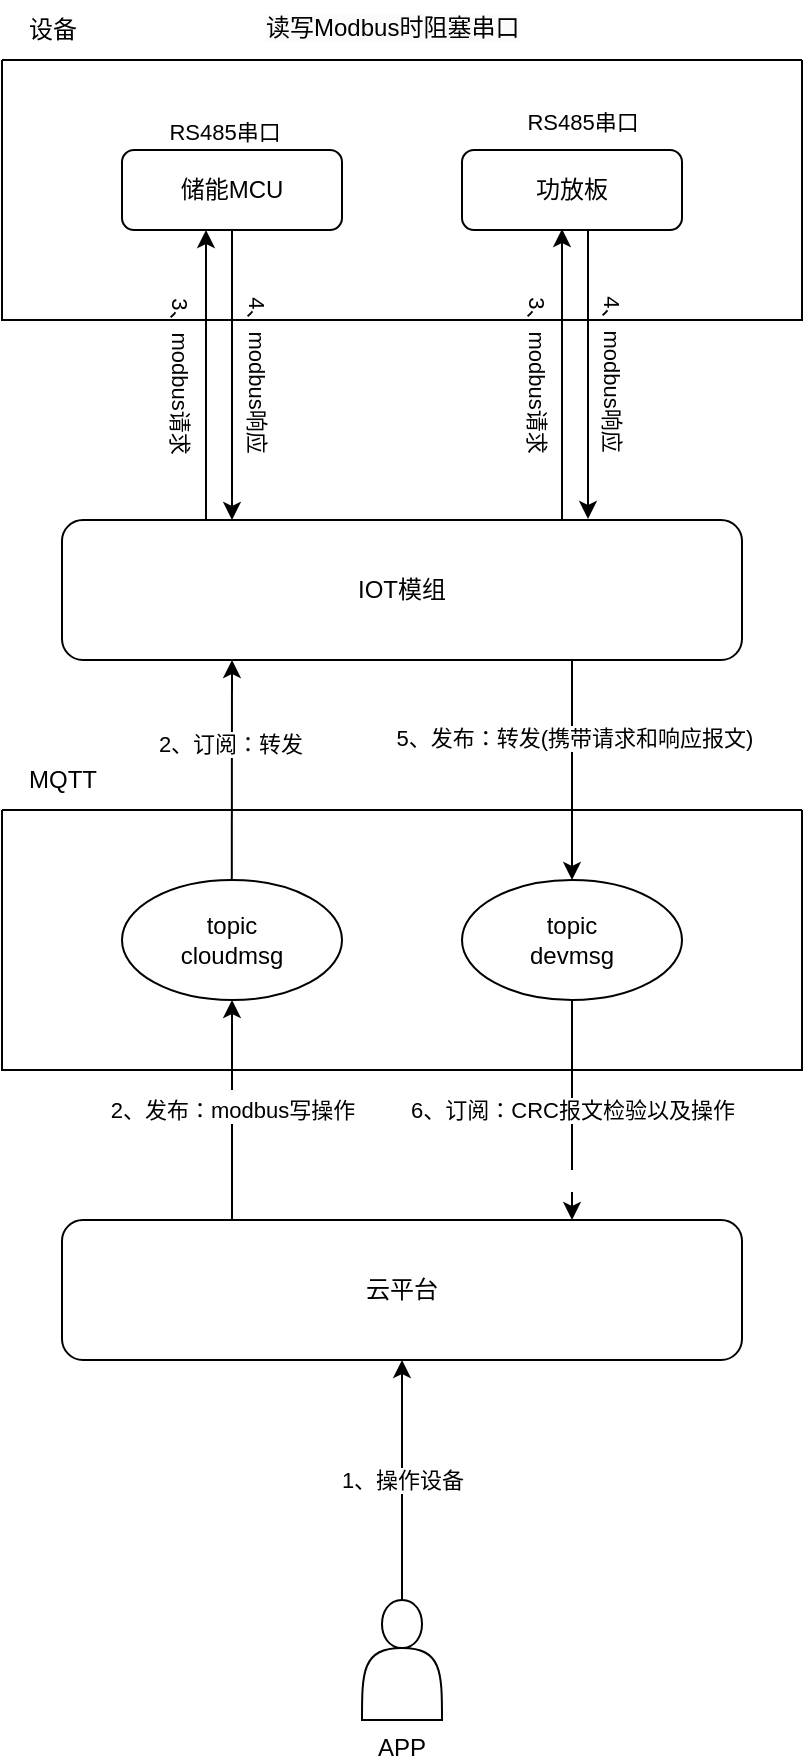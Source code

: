 <mxfile version="20.8.16" type="device"><diagram name="Page-1" id="b520641d-4fe3-3701-9064-5fc419738815"><mxGraphModel dx="1709" dy="1220" grid="1" gridSize="10" guides="1" tooltips="1" connect="1" arrows="1" fold="1" page="1" pageScale="1" pageWidth="1100" pageHeight="850" background="none" math="0" shadow="0"><root><mxCell id="0"/><mxCell id="1" parent="0"/><mxCell id="paaZdyJ1yQqn4K9w7YKb-2" value="储能MCU" style="rounded=1;whiteSpace=wrap;html=1;" parent="1" vertex="1"><mxGeometry x="260" y="145" width="110" height="40" as="geometry"/></mxCell><mxCell id="paaZdyJ1yQqn4K9w7YKb-3" value="功放板" style="rounded=1;whiteSpace=wrap;html=1;" parent="1" vertex="1"><mxGeometry x="430" y="145" width="110" height="40" as="geometry"/></mxCell><mxCell id="paaZdyJ1yQqn4K9w7YKb-4" value="IOT模组&lt;br&gt;" style="rounded=1;whiteSpace=wrap;html=1;" parent="1" vertex="1"><mxGeometry x="230" y="330" width="340" height="70" as="geometry"/></mxCell><mxCell id="paaZdyJ1yQqn4K9w7YKb-6" value="" style="endArrow=classic;html=1;rounded=0;exitX=0.5;exitY=1;exitDx=0;exitDy=0;entryX=0.25;entryY=0;entryDx=0;entryDy=0;" parent="1" source="paaZdyJ1yQqn4K9w7YKb-2" target="paaZdyJ1yQqn4K9w7YKb-4" edge="1"><mxGeometry width="50" height="50" relative="1" as="geometry"><mxPoint x="310" y="430" as="sourcePoint"/><mxPoint x="360" y="380" as="targetPoint"/></mxGeometry></mxCell><mxCell id="paaZdyJ1yQqn4K9w7YKb-15" value="" style="swimlane;startSize=0;" parent="1" vertex="1"><mxGeometry x="200" y="475" width="400" height="130" as="geometry"><mxRectangle x="200" y="475" width="50" height="40" as="alternateBounds"/></mxGeometry></mxCell><mxCell id="paaZdyJ1yQqn4K9w7YKb-16" value="topic&lt;br&gt;cloudmsg" style="ellipse;whiteSpace=wrap;html=1;" parent="paaZdyJ1yQqn4K9w7YKb-15" vertex="1"><mxGeometry x="60" y="35" width="110" height="60" as="geometry"/></mxCell><mxCell id="paaZdyJ1yQqn4K9w7YKb-17" value="topic&lt;br&gt;devmsg" style="ellipse;whiteSpace=wrap;html=1;" parent="paaZdyJ1yQqn4K9w7YKb-15" vertex="1"><mxGeometry x="230" y="35" width="110" height="60" as="geometry"/></mxCell><mxCell id="paaZdyJ1yQqn4K9w7YKb-19" value="云平台" style="rounded=1;whiteSpace=wrap;html=1;" parent="1" vertex="1"><mxGeometry x="230" y="680" width="340" height="70" as="geometry"/></mxCell><mxCell id="paaZdyJ1yQqn4K9w7YKb-21" value="MQTT" style="text;html=1;align=center;verticalAlign=middle;resizable=0;points=[];autosize=1;strokeColor=none;fillColor=none;" parent="1" vertex="1"><mxGeometry x="200" y="445" width="60" height="30" as="geometry"/></mxCell><mxCell id="paaZdyJ1yQqn4K9w7YKb-25" value="" style="endArrow=classic;html=1;rounded=0;entryX=0.5;entryY=1;entryDx=0;entryDy=0;exitX=0.25;exitY=0;exitDx=0;exitDy=0;" parent="1" source="paaZdyJ1yQqn4K9w7YKb-19" target="paaZdyJ1yQqn4K9w7YKb-16" edge="1"><mxGeometry width="50" height="50" relative="1" as="geometry"><mxPoint x="280" y="680" as="sourcePoint"/><mxPoint x="297.5" y="570" as="targetPoint"/></mxGeometry></mxCell><mxCell id="paaZdyJ1yQqn4K9w7YKb-26" value="&lt;p style=&quot;margin: 0px 4px; line-height: 100%;&quot; align=&quot;center&quot;&gt;&lt;br&gt;&lt;/p&gt;" style="edgeLabel;html=1;align=center;verticalAlign=middle;resizable=0;points=[];" parent="paaZdyJ1yQqn4K9w7YKb-25" vertex="1" connectable="0"><mxGeometry x="0.36" y="-1" relative="1" as="geometry"><mxPoint y="15" as="offset"/></mxGeometry></mxCell><mxCell id="paaZdyJ1yQqn4K9w7YKb-27" value="2、发布：modbus写操作" style="edgeLabel;html=1;align=center;verticalAlign=middle;resizable=0;points=[];" parent="paaZdyJ1yQqn4K9w7YKb-25" vertex="1" connectable="0"><mxGeometry relative="1" as="geometry"><mxPoint as="offset"/></mxGeometry></mxCell><mxCell id="paaZdyJ1yQqn4K9w7YKb-29" value="" style="rounded=0;orthogonalLoop=1;jettySize=auto;html=1;entryX=0.25;entryY=1;entryDx=0;entryDy=0;" parent="1" source="paaZdyJ1yQqn4K9w7YKb-16" target="paaZdyJ1yQqn4K9w7YKb-4" edge="1"><mxGeometry relative="1" as="geometry"/></mxCell><mxCell id="paaZdyJ1yQqn4K9w7YKb-31" value="2、订阅：转发" style="edgeLabel;html=1;align=center;verticalAlign=middle;resizable=0;points=[];" parent="paaZdyJ1yQqn4K9w7YKb-29" vertex="1" connectable="0"><mxGeometry x="0.239" y="1" relative="1" as="geometry"><mxPoint as="offset"/></mxGeometry></mxCell><mxCell id="paaZdyJ1yQqn4K9w7YKb-33" value="" style="endArrow=classic;html=1;rounded=0;exitX=0.5;exitY=1;exitDx=0;exitDy=0;entryX=0.25;entryY=0;entryDx=0;entryDy=0;" parent="1" edge="1"><mxGeometry width="50" height="50" relative="1" as="geometry"><mxPoint x="302" y="330" as="sourcePoint"/><mxPoint x="302" y="185" as="targetPoint"/></mxGeometry></mxCell><mxCell id="paaZdyJ1yQqn4K9w7YKb-35" value="3、modbus请求" style="edgeLabel;html=1;align=center;verticalAlign=top;resizable=0;points=[];rotation=90;" parent="paaZdyJ1yQqn4K9w7YKb-33" vertex="1" connectable="0"><mxGeometry relative="1" as="geometry"><mxPoint as="offset"/></mxGeometry></mxCell><mxCell id="paaZdyJ1yQqn4K9w7YKb-36" value="4、modbus响应" style="edgeLabel;html=1;align=center;verticalAlign=top;resizable=0;points=[];rotation=90;" parent="1" vertex="1" connectable="0"><mxGeometry x="340" y="257" as="geometry"/></mxCell><mxCell id="paaZdyJ1yQqn4K9w7YKb-39" value="" style="endArrow=classic;html=1;rounded=0;exitX=0.5;exitY=1;exitDx=0;exitDy=0;entryX=0.25;entryY=0;entryDx=0;entryDy=0;" parent="1" edge="1"><mxGeometry width="50" height="50" relative="1" as="geometry"><mxPoint x="493" y="184.5" as="sourcePoint"/><mxPoint x="493" y="329.5" as="targetPoint"/></mxGeometry></mxCell><mxCell id="paaZdyJ1yQqn4K9w7YKb-41" value="" style="endArrow=classic;html=1;rounded=0;exitX=0.5;exitY=1;exitDx=0;exitDy=0;entryX=0.25;entryY=0;entryDx=0;entryDy=0;" parent="1" edge="1"><mxGeometry width="50" height="50" relative="1" as="geometry"><mxPoint x="480" y="329.5" as="sourcePoint"/><mxPoint x="480" y="184.5" as="targetPoint"/></mxGeometry></mxCell><mxCell id="paaZdyJ1yQqn4K9w7YKb-42" value="RS485串口" style="edgeLabel;html=1;align=center;verticalAlign=middle;resizable=0;points=[];" parent="paaZdyJ1yQqn4K9w7YKb-41" vertex="1" connectable="0"><mxGeometry x="0.102" y="3" relative="1" as="geometry"><mxPoint x="13" y="-119" as="offset"/></mxGeometry></mxCell><mxCell id="paaZdyJ1yQqn4K9w7YKb-43" value="3、modbus请求" style="edgeLabel;html=1;align=center;verticalAlign=top;resizable=0;points=[];rotation=90;" parent="paaZdyJ1yQqn4K9w7YKb-41" vertex="1" connectable="0"><mxGeometry relative="1" as="geometry"><mxPoint as="offset"/></mxGeometry></mxCell><mxCell id="paaZdyJ1yQqn4K9w7YKb-44" value="4、modbus响应" style="edgeLabel;html=1;align=center;verticalAlign=top;resizable=0;points=[];rotation=90;" parent="1" vertex="1" connectable="0"><mxGeometry x="518" y="256.5" as="geometry"/></mxCell><mxCell id="paaZdyJ1yQqn4K9w7YKb-45" value="RS485串口" style="edgeLabel;html=1;align=center;verticalAlign=middle;resizable=0;points=[];" parent="1" vertex="1" connectable="0"><mxGeometry x="390" y="208" as="geometry"><mxPoint x="-79" y="-72" as="offset"/></mxGeometry></mxCell><mxCell id="paaZdyJ1yQqn4K9w7YKb-46" value="" style="endArrow=classic;html=1;rounded=0;exitX=0.75;exitY=1;exitDx=0;exitDy=0;entryX=0.5;entryY=0;entryDx=0;entryDy=0;" parent="1" source="paaZdyJ1yQqn4K9w7YKb-4" target="paaZdyJ1yQqn4K9w7YKb-17" edge="1"><mxGeometry width="50" height="50" relative="1" as="geometry"><mxPoint x="780" y="380" as="sourcePoint"/><mxPoint x="830" y="330" as="targetPoint"/></mxGeometry></mxCell><mxCell id="paaZdyJ1yQqn4K9w7YKb-47" value="5、发布：转发(携带请求和响应报文)" style="edgeLabel;html=1;align=center;verticalAlign=middle;resizable=0;points=[];" parent="paaZdyJ1yQqn4K9w7YKb-46" vertex="1" connectable="0"><mxGeometry x="-0.291" y="1" relative="1" as="geometry"><mxPoint as="offset"/></mxGeometry></mxCell><mxCell id="paaZdyJ1yQqn4K9w7YKb-22" value="" style="endArrow=classic;html=1;rounded=0;entryX=0.75;entryY=0;entryDx=0;entryDy=0;exitX=0.5;exitY=1;exitDx=0;exitDy=0;" parent="1" source="paaZdyJ1yQqn4K9w7YKb-17" target="paaZdyJ1yQqn4K9w7YKb-19" edge="1"><mxGeometry width="50" height="50" relative="1" as="geometry"><mxPoint x="451" y="620" as="sourcePoint"/><mxPoint x="491" y="570" as="targetPoint"/></mxGeometry></mxCell><mxCell id="paaZdyJ1yQqn4K9w7YKb-23" value="&lt;p style=&quot;margin: 0px 4px; line-height: 100%;&quot; align=&quot;center&quot;&gt;&lt;br&gt;&lt;/p&gt;" style="edgeLabel;html=1;align=center;verticalAlign=middle;resizable=0;points=[];" parent="paaZdyJ1yQqn4K9w7YKb-22" vertex="1" connectable="0"><mxGeometry x="0.36" y="-1" relative="1" as="geometry"><mxPoint y="15" as="offset"/></mxGeometry></mxCell><mxCell id="paaZdyJ1yQqn4K9w7YKb-24" value="6、订阅：CRC报文检验以及操作" style="edgeLabel;html=1;align=center;verticalAlign=middle;resizable=0;points=[];" parent="paaZdyJ1yQqn4K9w7YKb-22" vertex="1" connectable="0"><mxGeometry relative="1" as="geometry"><mxPoint as="offset"/></mxGeometry></mxCell><mxCell id="paaZdyJ1yQqn4K9w7YKb-48" value="" style="swimlane;startSize=0;" parent="1" vertex="1"><mxGeometry x="200" y="100" width="400" height="130" as="geometry"><mxRectangle x="200" y="475" width="50" height="40" as="alternateBounds"/></mxGeometry></mxCell><mxCell id="paaZdyJ1yQqn4K9w7YKb-52" value="&lt;span style=&quot;color: rgb(0, 0, 0); font-family: Helvetica; font-size: 12px; font-style: normal; font-variant-ligatures: normal; font-variant-caps: normal; font-weight: 400; letter-spacing: normal; orphans: 2; text-align: center; text-indent: 0px; text-transform: none; widows: 2; word-spacing: 0px; -webkit-text-stroke-width: 0px; background-color: rgb(251, 251, 251); text-decoration-thickness: initial; text-decoration-style: initial; text-decoration-color: initial; float: none; display: inline !important;&quot;&gt;读写Modbus时阻塞串口&lt;/span&gt;" style="text;whiteSpace=wrap;html=1;" parent="1" vertex="1"><mxGeometry x="330" y="70" width="160" height="50" as="geometry"/></mxCell><mxCell id="paaZdyJ1yQqn4K9w7YKb-53" value="设备" style="text;html=1;align=center;verticalAlign=middle;resizable=0;points=[];autosize=1;strokeColor=none;fillColor=none;" parent="1" vertex="1"><mxGeometry x="200" y="70" width="50" height="30" as="geometry"/></mxCell><mxCell id="91wxJmq6xwxq6_EbKtJh-4" style="edgeStyle=none;rounded=0;orthogonalLoop=1;jettySize=auto;html=1;" edge="1" parent="1" source="91wxJmq6xwxq6_EbKtJh-1" target="paaZdyJ1yQqn4K9w7YKb-19"><mxGeometry relative="1" as="geometry"/></mxCell><mxCell id="91wxJmq6xwxq6_EbKtJh-5" value="1、操作设备" style="edgeLabel;html=1;align=center;verticalAlign=middle;resizable=0;points=[];" vertex="1" connectable="0" parent="91wxJmq6xwxq6_EbKtJh-4"><mxGeometry relative="1" as="geometry"><mxPoint as="offset"/></mxGeometry></mxCell><mxCell id="91wxJmq6xwxq6_EbKtJh-1" value="APP" style="shape=actor;whiteSpace=wrap;html=1;labelPosition=center;verticalLabelPosition=bottom;align=center;verticalAlign=top;" vertex="1" parent="1"><mxGeometry x="380" y="870" width="40" height="60" as="geometry"/></mxCell></root></mxGraphModel></diagram></mxfile>
